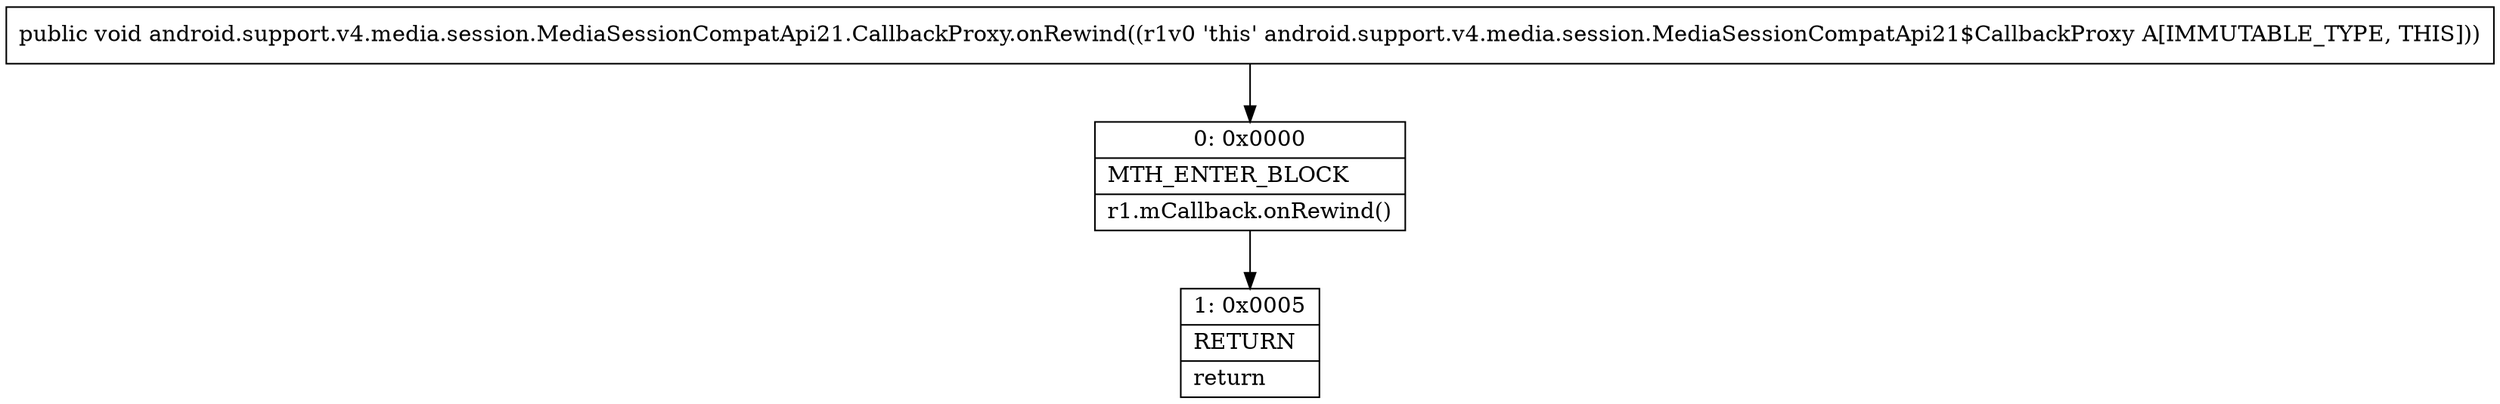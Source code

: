 digraph "CFG forandroid.support.v4.media.session.MediaSessionCompatApi21.CallbackProxy.onRewind()V" {
Node_0 [shape=record,label="{0\:\ 0x0000|MTH_ENTER_BLOCK\l|r1.mCallback.onRewind()\l}"];
Node_1 [shape=record,label="{1\:\ 0x0005|RETURN\l|return\l}"];
MethodNode[shape=record,label="{public void android.support.v4.media.session.MediaSessionCompatApi21.CallbackProxy.onRewind((r1v0 'this' android.support.v4.media.session.MediaSessionCompatApi21$CallbackProxy A[IMMUTABLE_TYPE, THIS])) }"];
MethodNode -> Node_0;
Node_0 -> Node_1;
}

